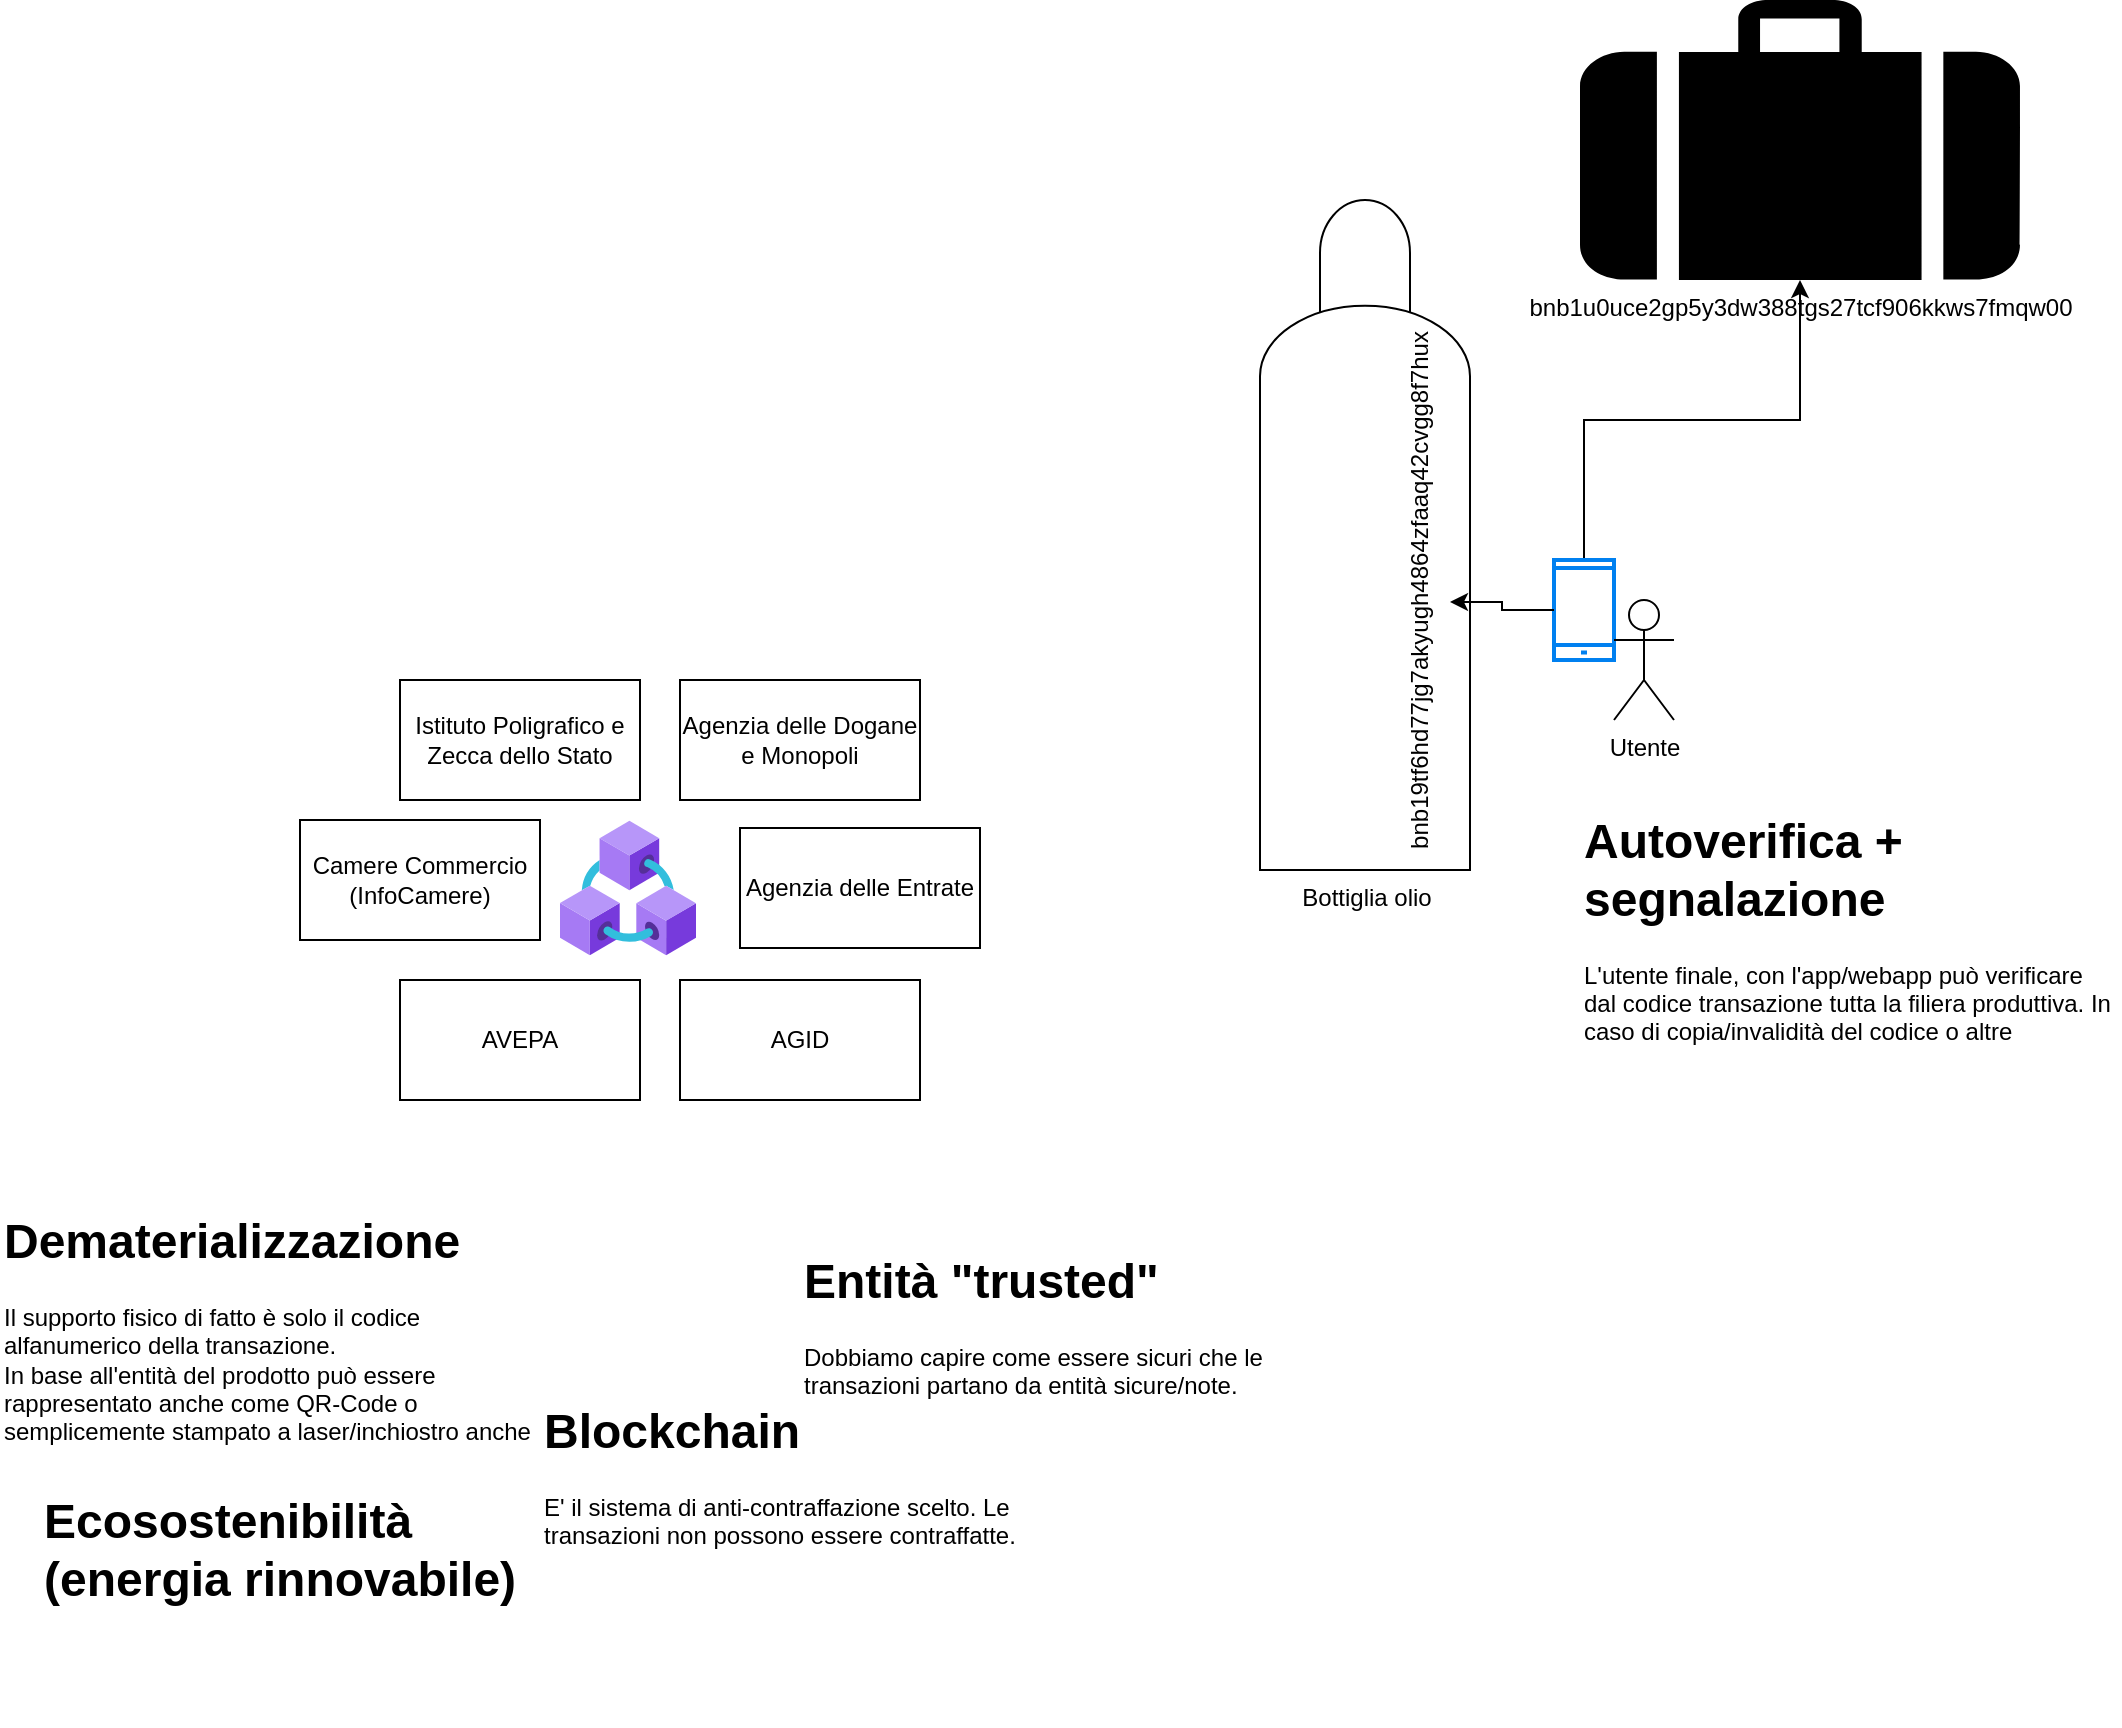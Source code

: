 <mxfile version="24.2.5" type="device">
  <diagram name="Page-1" id="suwHcrlGPGi6ZHjn3lsl">
    <mxGraphModel dx="1095" dy="2099" grid="1" gridSize="10" guides="1" tooltips="1" connect="1" arrows="1" fold="1" page="1" pageScale="1" pageWidth="827" pageHeight="1169" math="0" shadow="0">
      <root>
        <mxCell id="0" />
        <mxCell id="1" parent="0" />
        <mxCell id="XSOStLrYY4_A5h06R-Th-1" value="Camere Commercio&lt;br&gt;(InfoCamere)" style="rounded=0;whiteSpace=wrap;html=1;" vertex="1" parent="1">
          <mxGeometry x="200" y="210" width="120" height="60" as="geometry" />
        </mxCell>
        <mxCell id="XSOStLrYY4_A5h06R-Th-2" value="Agenzia delle Dogane e Monopoli" style="rounded=0;whiteSpace=wrap;html=1;" vertex="1" parent="1">
          <mxGeometry x="390" y="140" width="120" height="60" as="geometry" />
        </mxCell>
        <mxCell id="XSOStLrYY4_A5h06R-Th-3" value="AVEPA" style="rounded=0;whiteSpace=wrap;html=1;" vertex="1" parent="1">
          <mxGeometry x="250" y="290" width="120" height="60" as="geometry" />
        </mxCell>
        <mxCell id="XSOStLrYY4_A5h06R-Th-4" value="Agenzia delle Entrate" style="rounded=0;whiteSpace=wrap;html=1;" vertex="1" parent="1">
          <mxGeometry x="420" y="214" width="120" height="60" as="geometry" />
        </mxCell>
        <mxCell id="XSOStLrYY4_A5h06R-Th-5" value="AGID" style="rounded=0;whiteSpace=wrap;html=1;" vertex="1" parent="1">
          <mxGeometry x="390" y="290" width="120" height="60" as="geometry" />
        </mxCell>
        <mxCell id="XSOStLrYY4_A5h06R-Th-6" value="&lt;h1 style=&quot;margin-top: 0px;&quot;&gt;Dematerializzazione&lt;/h1&gt;&lt;p&gt;Il supporto fisico di fatto è solo il codice alfanumerico della transazione.&lt;br&gt;In base all&#39;entità del prodotto può essere rappresentato anche come QR-Code o semplicemente stampato a laser/inchiostro anche dai meccanismi che riportano le date di scadenza sui prodotti.&lt;/p&gt;" style="text;html=1;whiteSpace=wrap;overflow=hidden;rounded=0;" vertex="1" parent="1">
          <mxGeometry x="50" y="400" width="270" height="120" as="geometry" />
        </mxCell>
        <mxCell id="XSOStLrYY4_A5h06R-Th-7" value="&lt;h1 style=&quot;margin-top: 0px;&quot;&gt;Blockchain&lt;/h1&gt;&lt;p&gt;E&#39; il sistema di anti-contraffazione scelto. Le transazioni non possono essere contraffatte.&lt;/p&gt;" style="text;html=1;whiteSpace=wrap;overflow=hidden;rounded=0;" vertex="1" parent="1">
          <mxGeometry x="320" y="495" width="270" height="120" as="geometry" />
        </mxCell>
        <mxCell id="XSOStLrYY4_A5h06R-Th-8" value="&lt;h1 style=&quot;margin-top: 0px;&quot;&gt;Entità &quot;trusted&quot;&lt;/h1&gt;&lt;p&gt;Dobbiamo capire come essere sicuri che le transazioni partano da entità sicure/note.&lt;/p&gt;" style="text;html=1;whiteSpace=wrap;overflow=hidden;rounded=0;" vertex="1" parent="1">
          <mxGeometry x="450" y="420" width="270" height="120" as="geometry" />
        </mxCell>
        <mxCell id="XSOStLrYY4_A5h06R-Th-10" value="Istituto Poligrafico e Zecca dello Stato" style="rounded=0;whiteSpace=wrap;html=1;" vertex="1" parent="1">
          <mxGeometry x="250" y="140" width="120" height="60" as="geometry" />
        </mxCell>
        <mxCell id="XSOStLrYY4_A5h06R-Th-11" value="" style="image;aspect=fixed;html=1;points=[];align=center;fontSize=12;image=img/lib/azure2/blockchain/Azure_Blockchain_Service.svg;" vertex="1" parent="1">
          <mxGeometry x="330" y="210" width="68" height="68" as="geometry" />
        </mxCell>
        <mxCell id="XSOStLrYY4_A5h06R-Th-20" style="edgeStyle=orthogonalEdgeStyle;rounded=0;orthogonalLoop=1;jettySize=auto;html=1;" edge="1" parent="1" source="XSOStLrYY4_A5h06R-Th-13" target="XSOStLrYY4_A5h06R-Th-19">
          <mxGeometry relative="1" as="geometry" />
        </mxCell>
        <mxCell id="XSOStLrYY4_A5h06R-Th-13" value="" style="html=1;verticalLabelPosition=bottom;align=center;labelBackgroundColor=#ffffff;verticalAlign=top;strokeWidth=2;strokeColor=#0080F0;shadow=0;dashed=0;shape=mxgraph.ios7.icons.smartphone;" vertex="1" parent="1">
          <mxGeometry x="827" y="80" width="30" height="50" as="geometry" />
        </mxCell>
        <mxCell id="XSOStLrYY4_A5h06R-Th-14" value="Utente" style="shape=umlActor;verticalLabelPosition=bottom;verticalAlign=top;html=1;outlineConnect=0;" vertex="1" parent="1">
          <mxGeometry x="857" y="100" width="30" height="60" as="geometry" />
        </mxCell>
        <mxCell id="XSOStLrYY4_A5h06R-Th-18" value="Bottiglia olio" style="shape=mxgraph.pid.vessels.gas_bottle;html=1;pointerEvents=1;align=center;verticalLabelPosition=bottom;verticalAlign=top;dashed=0;" vertex="1" parent="1">
          <mxGeometry x="680" y="-100" width="105" height="335" as="geometry" />
        </mxCell>
        <mxCell id="XSOStLrYY4_A5h06R-Th-15" value="bnb19tf6hd77jg7akyugh4864zfaaq42cvgg8f7hux" style="text;html=1;align=center;verticalAlign=middle;whiteSpace=wrap;rounded=0;rotation=-90;" vertex="1" parent="1">
          <mxGeometry x="730" y="80" width="60" height="30" as="geometry" />
        </mxCell>
        <mxCell id="XSOStLrYY4_A5h06R-Th-17" style="edgeStyle=orthogonalEdgeStyle;rounded=0;orthogonalLoop=1;jettySize=auto;html=1;entryX=0.4;entryY=1;entryDx=0;entryDy=0;entryPerimeter=0;" edge="1" parent="1" source="XSOStLrYY4_A5h06R-Th-13" target="XSOStLrYY4_A5h06R-Th-15">
          <mxGeometry relative="1" as="geometry" />
        </mxCell>
        <mxCell id="XSOStLrYY4_A5h06R-Th-19" value="bnb1u0uce2gp5y3dw388tgs27tcf906kkws7fmqw00" style="shape=mxgraph.signs.travel.baggage;html=1;pointerEvents=1;fillColor=#000000;strokeColor=none;verticalLabelPosition=bottom;verticalAlign=top;align=center;" vertex="1" parent="1">
          <mxGeometry x="840" y="-200" width="220" height="140" as="geometry" />
        </mxCell>
        <mxCell id="XSOStLrYY4_A5h06R-Th-21" value="&lt;h1 style=&quot;margin-top: 0px;&quot;&gt;Autoverifica + segnalazione&lt;/h1&gt;&lt;p&gt;L&#39;utente finale, con l&#39;app/webapp può verificare dal codice transazione tutta la filiera produttiva. In caso di copia/invalidità del codice o altre problematiche può segnalare all&#39;autorità competente l&#39;eventuale frode che poi sarà presa in carico e verificata.&lt;/p&gt;" style="text;html=1;whiteSpace=wrap;overflow=hidden;rounded=0;" vertex="1" parent="1">
          <mxGeometry x="840" y="200" width="270" height="120" as="geometry" />
        </mxCell>
        <mxCell id="XSOStLrYY4_A5h06R-Th-23" value="&lt;h1 style=&quot;margin-top: 0px;&quot;&gt;Ecosostenibilità&lt;br&gt;(energia rinnovabile)&lt;/h1&gt;" style="text;html=1;whiteSpace=wrap;overflow=hidden;rounded=0;" vertex="1" parent="1">
          <mxGeometry x="70" y="540" width="270" height="120" as="geometry" />
        </mxCell>
      </root>
    </mxGraphModel>
  </diagram>
</mxfile>
